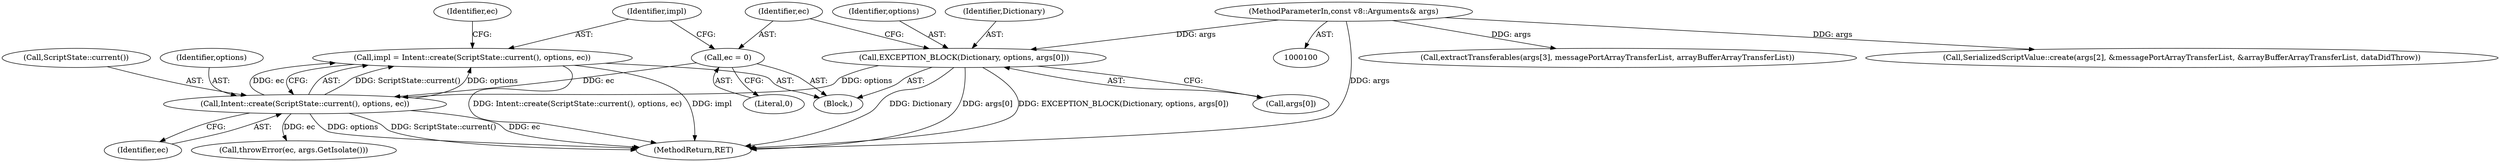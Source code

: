 digraph "0_Chrome_e9372a1bfd3588a80fcf49aa07321f0971dd6091_52@API" {
"1000140" [label="(Call,impl = Intent::create(ScriptState::current(), options, ec))"];
"1000142" [label="(Call,Intent::create(ScriptState::current(), options, ec))"];
"1000129" [label="(Call,EXCEPTION_BLOCK(Dictionary, options, args[0]))"];
"1000101" [label="(MethodParameterIn,const v8::Arguments& args)"];
"1000136" [label="(Call,ec = 0)"];
"1000147" [label="(Identifier,ec)"];
"1000136" [label="(Call,ec = 0)"];
"1000142" [label="(Call,Intent::create(ScriptState::current(), options, ec))"];
"1000239" [label="(MethodReturn,RET)"];
"1000145" [label="(Identifier,ec)"];
"1000130" [label="(Identifier,Dictionary)"];
"1000137" [label="(Identifier,ec)"];
"1000149" [label="(Call,throwError(ec, args.GetIsolate()))"];
"1000138" [label="(Literal,0)"];
"1000143" [label="(Call,ScriptState::current())"];
"1000101" [label="(MethodParameterIn,const v8::Arguments& args)"];
"1000131" [label="(Identifier,options)"];
"1000132" [label="(Call,args[0])"];
"1000129" [label="(Call,EXCEPTION_BLOCK(Dictionary, options, args[0]))"];
"1000144" [label="(Identifier,options)"];
"1000179" [label="(Call,extractTransferables(args[3], messagePortArrayTransferList, arrayBufferArrayTransferList))"];
"1000195" [label="(Call,SerializedScriptValue::create(args[2], &messagePortArrayTransferList, &arrayBufferArrayTransferList, dataDidThrow))"];
"1000128" [label="(Block,)"];
"1000140" [label="(Call,impl = Intent::create(ScriptState::current(), options, ec))"];
"1000141" [label="(Identifier,impl)"];
"1000140" -> "1000128"  [label="AST: "];
"1000140" -> "1000142"  [label="CFG: "];
"1000141" -> "1000140"  [label="AST: "];
"1000142" -> "1000140"  [label="AST: "];
"1000147" -> "1000140"  [label="CFG: "];
"1000140" -> "1000239"  [label="DDG: Intent::create(ScriptState::current(), options, ec)"];
"1000140" -> "1000239"  [label="DDG: impl"];
"1000142" -> "1000140"  [label="DDG: ScriptState::current()"];
"1000142" -> "1000140"  [label="DDG: options"];
"1000142" -> "1000140"  [label="DDG: ec"];
"1000142" -> "1000145"  [label="CFG: "];
"1000143" -> "1000142"  [label="AST: "];
"1000144" -> "1000142"  [label="AST: "];
"1000145" -> "1000142"  [label="AST: "];
"1000142" -> "1000239"  [label="DDG: options"];
"1000142" -> "1000239"  [label="DDG: ScriptState::current()"];
"1000142" -> "1000239"  [label="DDG: ec"];
"1000129" -> "1000142"  [label="DDG: options"];
"1000136" -> "1000142"  [label="DDG: ec"];
"1000142" -> "1000149"  [label="DDG: ec"];
"1000129" -> "1000128"  [label="AST: "];
"1000129" -> "1000132"  [label="CFG: "];
"1000130" -> "1000129"  [label="AST: "];
"1000131" -> "1000129"  [label="AST: "];
"1000132" -> "1000129"  [label="AST: "];
"1000137" -> "1000129"  [label="CFG: "];
"1000129" -> "1000239"  [label="DDG: Dictionary"];
"1000129" -> "1000239"  [label="DDG: args[0]"];
"1000129" -> "1000239"  [label="DDG: EXCEPTION_BLOCK(Dictionary, options, args[0])"];
"1000101" -> "1000129"  [label="DDG: args"];
"1000101" -> "1000100"  [label="AST: "];
"1000101" -> "1000239"  [label="DDG: args"];
"1000101" -> "1000179"  [label="DDG: args"];
"1000101" -> "1000195"  [label="DDG: args"];
"1000136" -> "1000128"  [label="AST: "];
"1000136" -> "1000138"  [label="CFG: "];
"1000137" -> "1000136"  [label="AST: "];
"1000138" -> "1000136"  [label="AST: "];
"1000141" -> "1000136"  [label="CFG: "];
}
